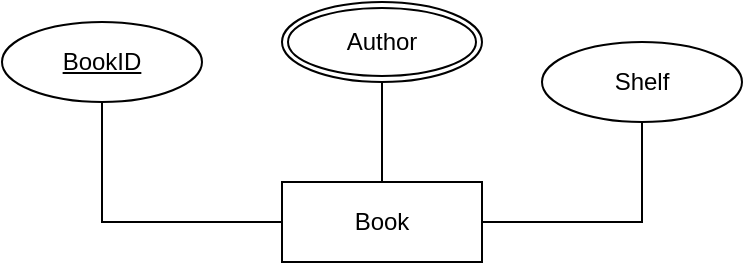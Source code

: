 <mxfile version="26.0.14">
  <diagram name="Page-1" id="nH1qdjiqmvXXHUEM3JMR">
    <mxGraphModel dx="1412" dy="804" grid="1" gridSize="10" guides="1" tooltips="1" connect="1" arrows="1" fold="1" page="1" pageScale="1" pageWidth="1600" pageHeight="900" math="0" shadow="0">
      <root>
        <mxCell id="0" />
        <mxCell id="1" parent="0" />
        <mxCell id="_RDqwr_tlivfIo12Mu4f-3" style="edgeStyle=orthogonalEdgeStyle;rounded=0;orthogonalLoop=1;jettySize=auto;html=1;endArrow=none;startFill=0;" edge="1" parent="1" source="_RDqwr_tlivfIo12Mu4f-1" target="_RDqwr_tlivfIo12Mu4f-2">
          <mxGeometry relative="1" as="geometry" />
        </mxCell>
        <mxCell id="_RDqwr_tlivfIo12Mu4f-5" style="edgeStyle=orthogonalEdgeStyle;rounded=0;orthogonalLoop=1;jettySize=auto;html=1;endArrow=none;startFill=0;" edge="1" parent="1" source="_RDqwr_tlivfIo12Mu4f-1" target="_RDqwr_tlivfIo12Mu4f-4">
          <mxGeometry relative="1" as="geometry" />
        </mxCell>
        <mxCell id="_RDqwr_tlivfIo12Mu4f-7" style="edgeStyle=orthogonalEdgeStyle;rounded=0;orthogonalLoop=1;jettySize=auto;html=1;endArrow=none;startFill=0;" edge="1" parent="1" source="_RDqwr_tlivfIo12Mu4f-1" target="_RDqwr_tlivfIo12Mu4f-6">
          <mxGeometry relative="1" as="geometry" />
        </mxCell>
        <mxCell id="_RDqwr_tlivfIo12Mu4f-1" value="Book" style="whiteSpace=wrap;html=1;align=center;" vertex="1" parent="1">
          <mxGeometry x="330" y="160" width="100" height="40" as="geometry" />
        </mxCell>
        <mxCell id="_RDqwr_tlivfIo12Mu4f-2" value="BookID" style="ellipse;whiteSpace=wrap;html=1;align=center;fontStyle=4" vertex="1" parent="1">
          <mxGeometry x="190" y="80" width="100" height="40" as="geometry" />
        </mxCell>
        <mxCell id="_RDqwr_tlivfIo12Mu4f-4" value="Author" style="ellipse;shape=doubleEllipse;margin=3;whiteSpace=wrap;html=1;align=center;" vertex="1" parent="1">
          <mxGeometry x="330" y="70" width="100" height="40" as="geometry" />
        </mxCell>
        <mxCell id="_RDqwr_tlivfIo12Mu4f-6" value="Shelf" style="ellipse;whiteSpace=wrap;html=1;align=center;" vertex="1" parent="1">
          <mxGeometry x="460" y="90" width="100" height="40" as="geometry" />
        </mxCell>
      </root>
    </mxGraphModel>
  </diagram>
</mxfile>
